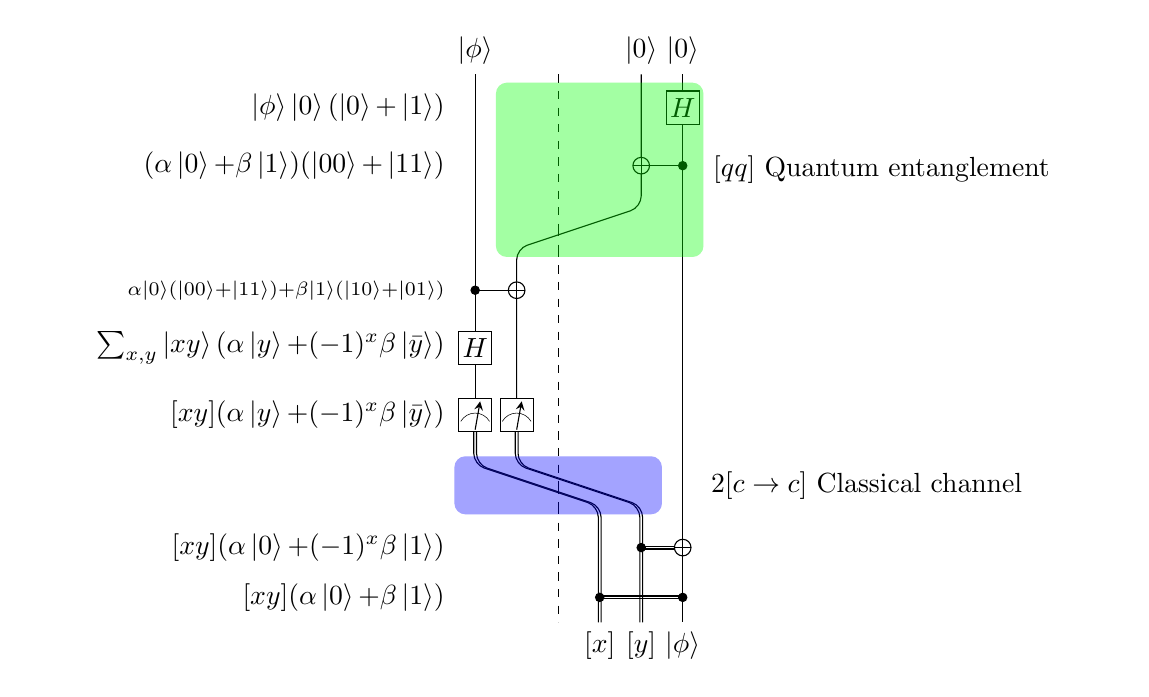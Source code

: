 \providecommand{\K}[1]{\left|#1\right\rangle}
\begin{tikzpicture}[scale=1.0,x=1pt,y=1pt]
\filldraw[color=white] (7.5, 0.0) rectangle (-82.5, -198.0);
% Drawing wires
% Line 2: a  W \K{\phi} [x]
\draw[color=black] (-75.0,0.0) -- (-75.0,-123.0);
\draw[color=black,rounded corners=4.0pt] (-74.5,-123.0) -- (-74.5,-141.0) -- (-52.0,-148.5);
\draw[color=black,rounded corners=4.0pt] (-75.5,-123.0) -- (-75.5,-141.0) -- (-53.0,-148.5);
\draw[color=black,rounded corners=4.0pt] (-52.0,-148.5) -- (-29.5,-156.0) -- (-29.5,-198.0);
\draw[color=black,rounded corners=4.0pt] (-53.0,-148.5) -- (-30.5,-156.0) -- (-30.5,-198.0);
\draw[color=black] (-75.0,0.0) node[above] {$\K{\phi}$};
% Line 6: b0 W \K{0} [y]
\draw[color=black,rounded corners=4.0pt] (-15.0,0.0) -- (-15.0,-48.0) -- (-37.5,-55.5);
\draw[color=black,rounded corners=4.0pt] (-37.5,-55.5) -- (-60.0,-63.0) -- (-60.0,-123.0);
\draw[color=black,rounded corners=4.0pt] (-59.5,-123.0) -- (-59.5,-141.0) -- (-37.0,-148.5);
\draw[color=black,rounded corners=4.0pt] (-60.5,-123.0) -- (-60.5,-141.0) -- (-38.0,-148.5);
\draw[color=black,rounded corners=4.0pt] (-37.0,-148.5) -- (-14.5,-156.0) -- (-14.5,-198.0);
\draw[color=black,rounded corners=4.0pt] (-38.0,-148.5) -- (-15.5,-156.0) -- (-15.5,-198.0);
\draw[color=black] (-15.0,0.0) node[above] {$\K{0}$};
% Line 7: b1 W \K{0} \K{\phi}
\draw[color=black] (-0.0,0.0) -- (-0.0,-198.0);
\draw[color=black] (-0.0,0.0) node[above] {$\K{0}$};
% Line 5: x2 W type=o # Empty wire used for positioning
% Line 4: x0 W style=dashed # Dividing line
\draw[color=black,dashed] (-45.0,0.0) -- (-45.0,-48.0);
\draw[color=black,dashed] (-45.0,-48.0) -- (-45.0,-55.5);
\draw[color=black,dashed] (-45.0,-55.5) -- (-45.0,-63.0);
\draw[color=black,dashed] (-45.0,-63.0) -- (-45.0,-141.0);
\draw[color=black,dashed] (-45.0,-141.0) -- (-45.0,-148.5);
\draw[color=black,dashed] (-45.0,-148.5) -- (-45.0,-156.0);
\draw[color=black,dashed] (-45.0,-156.0) -- (-45.0,-198.0);
% Line 3: x1 W type=o # Empty wire used for positioning
% Done with wires; drawing gates
% Line 10: b1 H    % $\K{\phi}\K{0}(\K{0}{+}\K{1})$
\draw (-82.5, -12.0) node[text width=144pt,left,text ragged left] {$\K{\phi}\K{0}(\K{0}{+}\K{1})$};
\begin{scope}
\draw[fill=white] (0.0, -12.0) +(-45.0:8.485pt and 8.485pt) -- +(45.0:8.485pt and 8.485pt) -- +(135.0:8.485pt and 8.485pt) -- +(225.0:8.485pt and 8.485pt) -- cycle;
\clip (0.0, -12.0) +(-45.0:8.485pt and 8.485pt) -- +(45.0:8.485pt and 8.485pt) -- +(135.0:8.485pt and 8.485pt) -- +(225.0:8.485pt and 8.485pt) -- cycle;
\draw (0.0, -12.0) node {$H$};
\end{scope}
% Line 11: +b0 b1   % $(\alpha\K{0}{+}\beta\K{1})(\K{00}{+}\K{11})$
\draw (-82.5, -33.0) node[text width=144pt,left,text ragged left] {$(\alpha\K{0}{+}\beta\K{1})(\K{00}{+}\K{11})$};
\draw (-15.0,-33.0) -- (-0.0,-33.0);
\begin{scope}
\draw[fill=white] (-15.0, -33.0) circle(3.0pt);
\clip (-15.0, -33.0) circle(3.0pt);
\draw (-18.0, -33.0) -- (-12.0, -33.0);
\draw (-15.0, -36.0) -- (-15.0, -30.0);
\end{scope}
\filldraw (-0.0, -33.0) circle(1.5pt);
% Line 12: b0 x1 PERMUTE
% Line 13: +b0 a %$\scriptstyle\alpha\K{0}(\K{00}{+}\K{11}){+}\beta\K{1}(\K{10}{+}\K{01})$
\draw (-82.5, -78.0) node[text width=144pt,left,text ragged left] {$\scriptstyle\alpha\K{0}(\K{00}{+}\K{11}){+}\beta\K{1}(\K{10}{+}\K{01})$};
\draw (-75.0,-78.0) -- (-60.0,-78.0);
\begin{scope}
\draw[fill=white] (-60.0, -78.0) circle(3.0pt);
\clip (-60.0, -78.0) circle(3.0pt);
\draw (-63.0, -78.0) -- (-57.0, -78.0);
\draw (-60.0, -81.0) -- (-60.0, -75.0);
\end{scope}
\filldraw (-75.0, -78.0) circle(1.5pt);
% Line 14: a H     % $\sum_{x,y}\K{xy}(\alpha\K{y}{+}(-1)^x\beta\K{\bar{y}})$
\draw (-82.5, -99.0) node[text width=144pt,left,text ragged left] {$\sum_{x,y}\K{xy}(\alpha\K{y}{+}(-1)^x\beta\K{\bar{y}})$};
\begin{scope}
\draw[fill=white] (-75.0, -99.0) +(-45.0:8.485pt and 8.485pt) -- +(45.0:8.485pt and 8.485pt) -- +(135.0:8.485pt and 8.485pt) -- +(225.0:8.485pt and 8.485pt) -- cycle;
\clip (-75.0, -99.0) +(-45.0:8.485pt and 8.485pt) -- +(45.0:8.485pt and 8.485pt) -- +(135.0:8.485pt and 8.485pt) -- +(225.0:8.485pt and 8.485pt) -- cycle;
\draw (-75.0, -99.0) node {$H$};
\end{scope}
% Line 15: a b0 M  % $[xy](\alpha\K{y}{+}(-1)^x\beta\K{\bar{y}})$
\draw (-82.5, -123.0) node[text width=144pt,left,text ragged left] {$[xy](\alpha\K{y}{+}(-1)^x\beta\K{\bar{y}})$};
\draw[fill=white] (-81.0, -129.0) rectangle (-69.0, -117.0);
\draw[very thin] (-75.0, -122.4) arc (90:150:6.0pt);
\draw[very thin] (-75.0, -122.4) arc (90:30:6.0pt);
\draw[->,>=stealth] (-75.0, -128.4) -- +(80:10.392pt);
\draw[fill=white] (-66.0, -129.0) rectangle (-54.0, -117.0);
\draw[very thin] (-60.0, -122.4) arc (90:150:6.0pt);
\draw[very thin] (-60.0, -122.4) arc (90:30:6.0pt);
\draw[->,>=stealth] (-60.0, -128.4) -- +(80:10.392pt);
% Line 16: x1 x2 a b0 PERMUTE
% Line 17: +b1 b0   % $[xy](\alpha\K{0}{+}(-1)^x\beta\K{1})$
\draw (-82.5, -171.0) node[text width=144pt,left,text ragged left] {$[xy](\alpha\K{0}{+}(-1)^x\beta\K{1})$};
\draw (-15.0,-170.5) -- (-0.0,-170.5);
\draw (-15.0,-171.5) -- (-0.0,-171.5);
\begin{scope}
\draw[fill=white] (-0.0, -171.0) circle(3.0pt);
\clip (-0.0, -171.0) circle(3.0pt);
\draw (-3.0, -171.0) -- (3.0, -171.0);
\draw (-0.0, -174.0) -- (-0.0, -168.0);
\end{scope}
\filldraw (-15.0, -171.0) circle(1.5pt);
% Line 18: b1 a  % $[xy](\alpha\K{0}{+}\beta\K{1})$
\draw (-82.5, -189.0) node[text width=144pt,left,text ragged left] {$[xy](\alpha\K{0}{+}\beta\K{1})$};
\draw (-30.0,-188.5) -- (-0.0,-188.5);
\draw (-30.0,-189.5) -- (-0.0,-189.5);
\filldraw (-0.0, -189.0) circle(1.5pt);
\filldraw (-30.0, -189.0) circle(1.5pt);
% Done with gates; drawing ending labels
\draw[color=black] (-30.0,-198.0) node[below] {$[x]$};
\draw[color=black] (-15.0,-198.0) node[below] {$[y]$};
\draw[color=black] (-0.0,-198.0) node[below] {$\K{\phi}$};
% Done with ending labels; drawing cut lines and comments
% Line 23: b0 b1 x1 x2 @ 0 2 qq %% $[qq]$ Quantum entanglement
\draw[draw opacity=0.0,fill opacity=0.2,fill=green,rounded corners] (-67.5,-3.0) rectangle (7.5,-66.0);
\draw (7.5, -34.5) node[text width=144pt,right] {$[qq]$ Quantum entanglement};
\draw[draw opacity=0.0,fill opacity=0.2,fill=green,rounded corners] (-67.5,-3.0) rectangle (7.5,-66.0);
% Line 24: a b0 x2 x1 @ 6 6 cc %% \hspace{.5cm}$2[c\rightarrow c]$ Classical channel
\draw[draw opacity=0.0,fill opacity=0.2,fill=blue,rounded corners] (-82.5,-138.0) rectangle (-7.5,-159.0);
\draw (-7.5, -148.5) node[text width=144pt,right] {\hspace{.5cm}$2[c\rightarrow c]$ Classical channel};
\draw[draw opacity=0.0,fill opacity=0.2,fill=blue,rounded corners] (-82.5,-138.0) rectangle (-7.5,-159.0);
% Done with comments
\end{tikzpicture}

